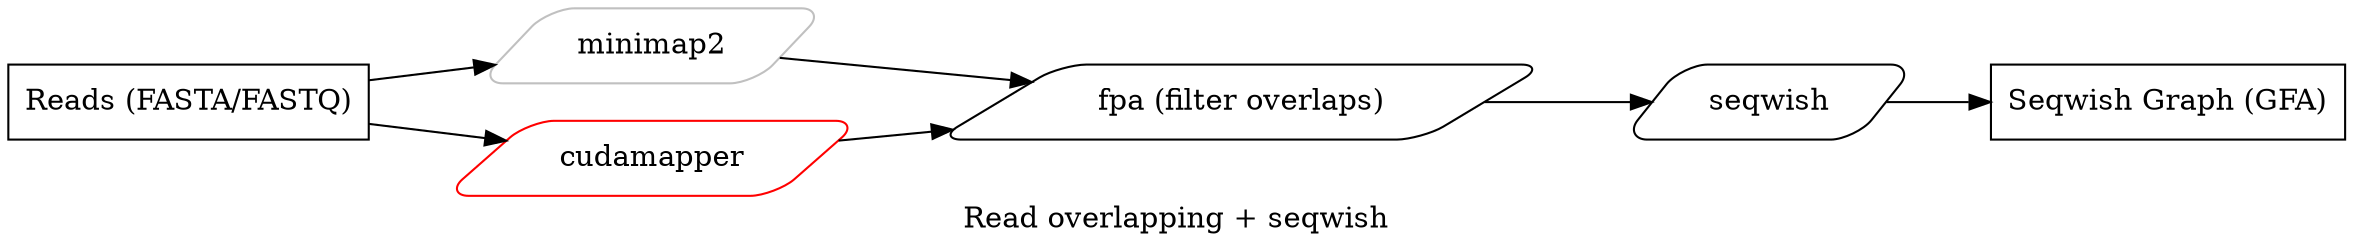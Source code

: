digraph{
label = "Read overlapping + seqwish"
rankdir=LR;

seqwishGFA[shape="box", label="Seqwish Graph (GFA)"];
readsFA[shape="box", label="Reads (FASTA/FASTQ)"];

seqwish[shape="parallelogram", style="rounded", label="seqwish"];
minimap2[shape="parallelogram", style="rounded", label="minimap2", color = "grey"];
fpa[shape="parallelogram", style="rounded", label="fpa (filter overlaps)"];
cudamapper[shape="parallelogram", style="rounded", label="cudamapper", color="red"];


readsFA -> cudamapper;
readsFA -> minimap2;
cudamapper -> fpa;
minimap2 -> fpa;
fpa -> seqwish;
seqwish -> seqwishGFA;

}

